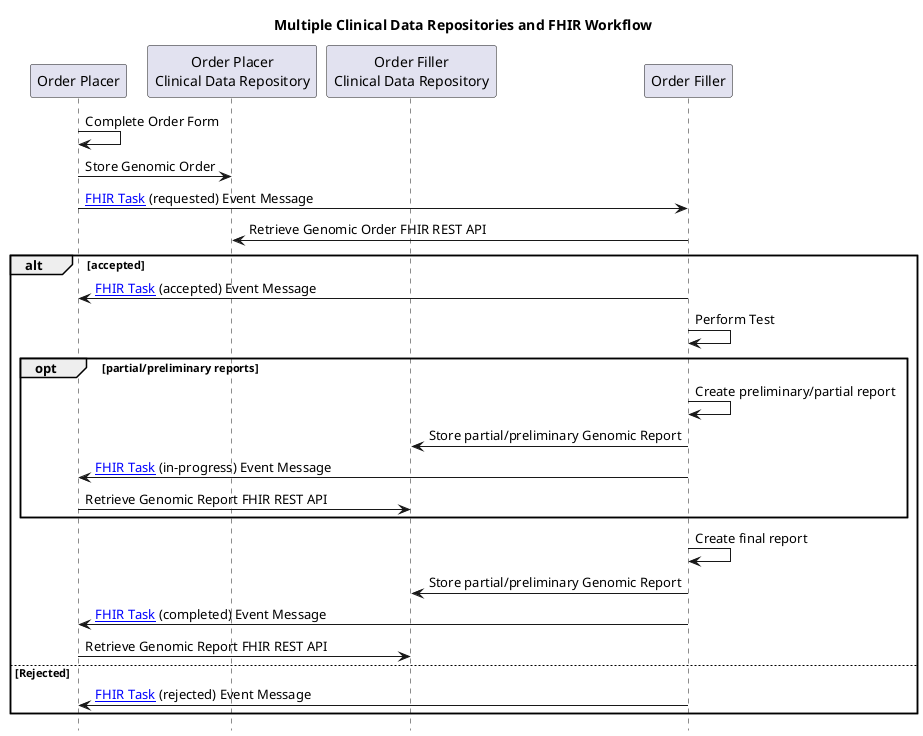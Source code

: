 @startuml

skinparam svgDimensionStyle false

title "Multiple Clinical Data Repositories and FHIR Workflow"

hide footbox

participant "Order Placer" as EPR
participant "Order Placer\nClinical Data Repository" as CDRO
participant "Order Filler\nClinical Data Repository" as CDRF
participant "Order Filler" as LIMS


EPR -> EPR: Complete Order Form
EPR -> CDRO: Store Genomic Order
EPR -> LIMS: [[StructureDefinition-Task.html FHIR Task]] (requested) Event Message
LIMS -> CDRO: Retrieve Genomic Order FHIR REST API

alt accepted
LIMS -> EPR: [[StructureDefinition-Task.html FHIR Task]] (accepted) Event Message

LIMS -> LIMS: Perform Test
opt partial/preliminary reports
LIMS -> LIMS: Create preliminary/partial report

LIMS -> CDRF: Store partial/preliminary Genomic Report
LIMS -> EPR: [[StructureDefinition-Task.html FHIR Task]] (in-progress) Event Message
EPR -> CDRF: Retrieve Genomic Report FHIR REST API
end
LIMS -> LIMS: Create final report

LIMS -> CDRF: Store partial/preliminary Genomic Report
LIMS -> EPR: [[StructureDefinition-Task.html FHIR Task]] (completed) Event Message
EPR -> CDRF: Retrieve Genomic Report FHIR REST API

else Rejected
LIMS -> EPR: [[StructureDefinition-Task.html FHIR Task]] (rejected) Event Message
end
@enduml
